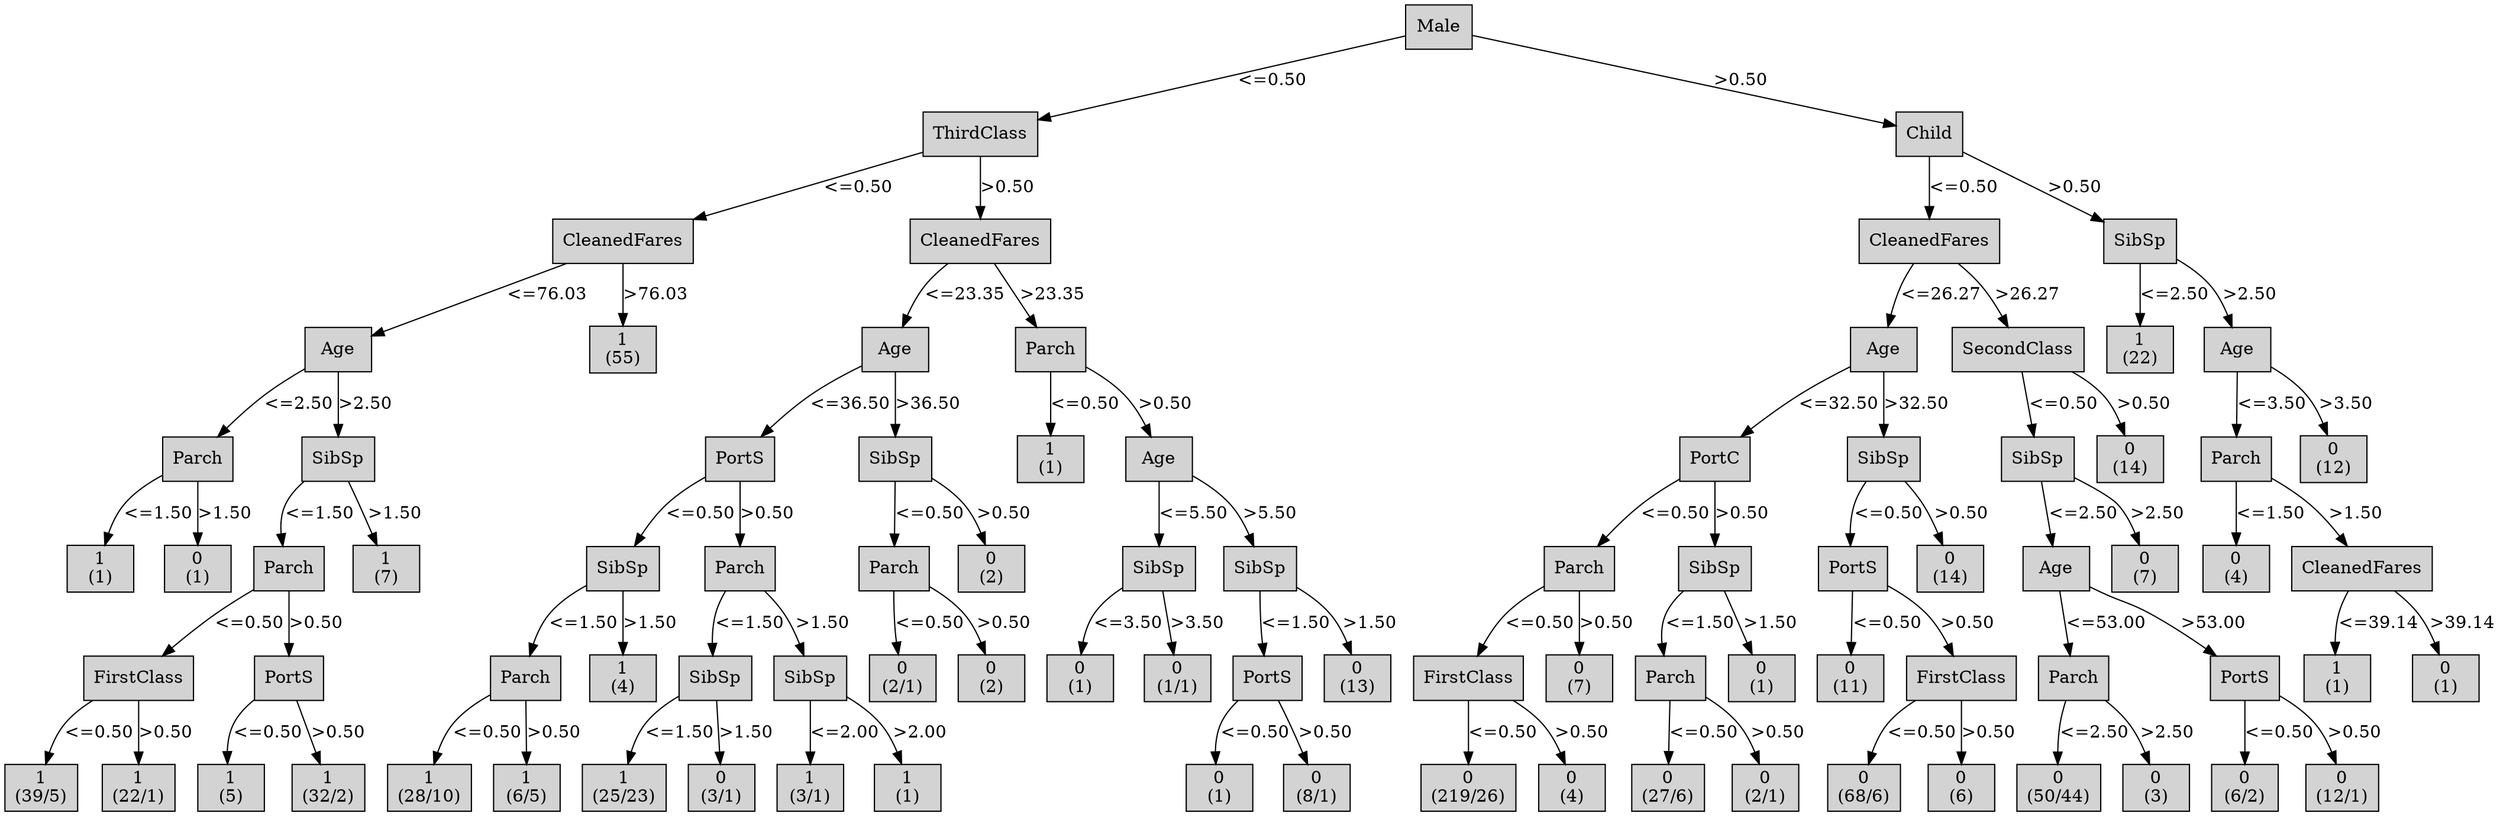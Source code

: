 digraph ID3_Tree {
"0" [shape=box, style=filled, label="Male
", weight=1]
"1" [shape=box, style=filled, label="ThirdClass
", weight=2]
0 -> 1 [ label = "<=0.50"];
"2" [shape=box, style=filled, label="CleanedFares
", weight=3]
1 -> 2 [ label = "<=0.50"];
"3" [shape=box, style=filled, label="Age
", weight=4]
2 -> 3 [ label = "<=76.03"];
"4" [shape=box, style=filled, label="Parch
", weight=5]
3 -> 4 [ label = "<=2.50"];
"5" [shape=box, style=filled, label="1
(1)
", weight=6]
4 -> 5 [ label = "<=1.50"];
"6" [shape=box, style=filled, label="0
(1)
", weight=6]
4 -> 6 [ label = ">1.50"];
"7" [shape=box, style=filled, label="SibSp
", weight=5]
3 -> 7 [ label = ">2.50"];
"8" [shape=box, style=filled, label="Parch
", weight=6]
7 -> 8 [ label = "<=1.50"];
"9" [shape=box, style=filled, label="FirstClass
", weight=7]
8 -> 9 [ label = "<=0.50"];
"10" [shape=box, style=filled, label="1
(39/5)
", weight=8]
9 -> 10 [ label = "<=0.50"];
"11" [shape=box, style=filled, label="1
(22/1)
", weight=8]
9 -> 11 [ label = ">0.50"];
"12" [shape=box, style=filled, label="PortS
", weight=7]
8 -> 12 [ label = ">0.50"];
"13" [shape=box, style=filled, label="1
(5)
", weight=8]
12 -> 13 [ label = "<=0.50"];
"14" [shape=box, style=filled, label="1
(32/2)
", weight=8]
12 -> 14 [ label = ">0.50"];
"15" [shape=box, style=filled, label="1
(7)
", weight=6]
7 -> 15 [ label = ">1.50"];
"16" [shape=box, style=filled, label="1
(55)
", weight=4]
2 -> 16 [ label = ">76.03"];
"17" [shape=box, style=filled, label="CleanedFares
", weight=3]
1 -> 17 [ label = ">0.50"];
"18" [shape=box, style=filled, label="Age
", weight=4]
17 -> 18 [ label = "<=23.35"];
"19" [shape=box, style=filled, label="PortS
", weight=5]
18 -> 19 [ label = "<=36.50"];
"20" [shape=box, style=filled, label="SibSp
", weight=6]
19 -> 20 [ label = "<=0.50"];
"21" [shape=box, style=filled, label="Parch
", weight=7]
20 -> 21 [ label = "<=1.50"];
"22" [shape=box, style=filled, label="1
(28/10)
", weight=8]
21 -> 22 [ label = "<=0.50"];
"23" [shape=box, style=filled, label="1
(6/5)
", weight=8]
21 -> 23 [ label = ">0.50"];
"24" [shape=box, style=filled, label="1
(4)
", weight=7]
20 -> 24 [ label = ">1.50"];
"25" [shape=box, style=filled, label="Parch
", weight=6]
19 -> 25 [ label = ">0.50"];
"26" [shape=box, style=filled, label="SibSp
", weight=7]
25 -> 26 [ label = "<=1.50"];
"27" [shape=box, style=filled, label="1
(25/23)
", weight=8]
26 -> 27 [ label = "<=1.50"];
"28" [shape=box, style=filled, label="0
(3/1)
", weight=8]
26 -> 28 [ label = ">1.50"];
"29" [shape=box, style=filled, label="SibSp
", weight=7]
25 -> 29 [ label = ">1.50"];
"30" [shape=box, style=filled, label="1
(3/1)
", weight=8]
29 -> 30 [ label = "<=2.00"];
"31" [shape=box, style=filled, label="1
(1)
", weight=8]
29 -> 31 [ label = ">2.00"];
"32" [shape=box, style=filled, label="SibSp
", weight=5]
18 -> 32 [ label = ">36.50"];
"33" [shape=box, style=filled, label="Parch
", weight=6]
32 -> 33 [ label = "<=0.50"];
"34" [shape=box, style=filled, label="0
(2/1)
", weight=7]
33 -> 34 [ label = "<=0.50"];
"35" [shape=box, style=filled, label="0
(2)
", weight=7]
33 -> 35 [ label = ">0.50"];
"36" [shape=box, style=filled, label="0
(2)
", weight=6]
32 -> 36 [ label = ">0.50"];
"37" [shape=box, style=filled, label="Parch
", weight=4]
17 -> 37 [ label = ">23.35"];
"38" [shape=box, style=filled, label="1
(1)
", weight=5]
37 -> 38 [ label = "<=0.50"];
"39" [shape=box, style=filled, label="Age
", weight=5]
37 -> 39 [ label = ">0.50"];
"40" [shape=box, style=filled, label="SibSp
", weight=6]
39 -> 40 [ label = "<=5.50"];
"41" [shape=box, style=filled, label="0
(1)
", weight=7]
40 -> 41 [ label = "<=3.50"];
"42" [shape=box, style=filled, label="0
(1/1)
", weight=7]
40 -> 42 [ label = ">3.50"];
"43" [shape=box, style=filled, label="SibSp
", weight=6]
39 -> 43 [ label = ">5.50"];
"44" [shape=box, style=filled, label="PortS
", weight=7]
43 -> 44 [ label = "<=1.50"];
"45" [shape=box, style=filled, label="0
(1)
", weight=8]
44 -> 45 [ label = "<=0.50"];
"46" [shape=box, style=filled, label="0
(8/1)
", weight=8]
44 -> 46 [ label = ">0.50"];
"47" [shape=box, style=filled, label="0
(13)
", weight=7]
43 -> 47 [ label = ">1.50"];
"48" [shape=box, style=filled, label="Child
", weight=2]
0 -> 48 [ label = ">0.50"];
"49" [shape=box, style=filled, label="CleanedFares
", weight=3]
48 -> 49 [ label = "<=0.50"];
"50" [shape=box, style=filled, label="Age
", weight=4]
49 -> 50 [ label = "<=26.27"];
"51" [shape=box, style=filled, label="PortC
", weight=5]
50 -> 51 [ label = "<=32.50"];
"52" [shape=box, style=filled, label="Parch
", weight=6]
51 -> 52 [ label = "<=0.50"];
"53" [shape=box, style=filled, label="FirstClass
", weight=7]
52 -> 53 [ label = "<=0.50"];
"54" [shape=box, style=filled, label="0
(219/26)
", weight=8]
53 -> 54 [ label = "<=0.50"];
"55" [shape=box, style=filled, label="0
(4)
", weight=8]
53 -> 55 [ label = ">0.50"];
"56" [shape=box, style=filled, label="0
(7)
", weight=7]
52 -> 56 [ label = ">0.50"];
"57" [shape=box, style=filled, label="SibSp
", weight=6]
51 -> 57 [ label = ">0.50"];
"58" [shape=box, style=filled, label="Parch
", weight=7]
57 -> 58 [ label = "<=1.50"];
"59" [shape=box, style=filled, label="0
(27/6)
", weight=8]
58 -> 59 [ label = "<=0.50"];
"60" [shape=box, style=filled, label="0
(2/1)
", weight=8]
58 -> 60 [ label = ">0.50"];
"61" [shape=box, style=filled, label="0
(1)
", weight=7]
57 -> 61 [ label = ">1.50"];
"62" [shape=box, style=filled, label="SibSp
", weight=5]
50 -> 62 [ label = ">32.50"];
"63" [shape=box, style=filled, label="PortS
", weight=6]
62 -> 63 [ label = "<=0.50"];
"64" [shape=box, style=filled, label="0
(11)
", weight=7]
63 -> 64 [ label = "<=0.50"];
"65" [shape=box, style=filled, label="FirstClass
", weight=7]
63 -> 65 [ label = ">0.50"];
"66" [shape=box, style=filled, label="0
(68/6)
", weight=8]
65 -> 66 [ label = "<=0.50"];
"67" [shape=box, style=filled, label="0
(6)
", weight=8]
65 -> 67 [ label = ">0.50"];
"68" [shape=box, style=filled, label="0
(14)
", weight=6]
62 -> 68 [ label = ">0.50"];
"69" [shape=box, style=filled, label="SecondClass
", weight=4]
49 -> 69 [ label = ">26.27"];
"70" [shape=box, style=filled, label="SibSp
", weight=5]
69 -> 70 [ label = "<=0.50"];
"71" [shape=box, style=filled, label="Age
", weight=6]
70 -> 71 [ label = "<=2.50"];
"72" [shape=box, style=filled, label="Parch
", weight=7]
71 -> 72 [ label = "<=53.00"];
"73" [shape=box, style=filled, label="0
(50/44)
", weight=8]
72 -> 73 [ label = "<=2.50"];
"74" [shape=box, style=filled, label="0
(3)
", weight=8]
72 -> 74 [ label = ">2.50"];
"75" [shape=box, style=filled, label="PortS
", weight=7]
71 -> 75 [ label = ">53.00"];
"76" [shape=box, style=filled, label="0
(6/2)
", weight=8]
75 -> 76 [ label = "<=0.50"];
"77" [shape=box, style=filled, label="0
(12/1)
", weight=8]
75 -> 77 [ label = ">0.50"];
"78" [shape=box, style=filled, label="0
(7)
", weight=6]
70 -> 78 [ label = ">2.50"];
"79" [shape=box, style=filled, label="0
(14)
", weight=5]
69 -> 79 [ label = ">0.50"];
"80" [shape=box, style=filled, label="SibSp
", weight=3]
48 -> 80 [ label = ">0.50"];
"81" [shape=box, style=filled, label="1
(22)
", weight=4]
80 -> 81 [ label = "<=2.50"];
"82" [shape=box, style=filled, label="Age
", weight=4]
80 -> 82 [ label = ">2.50"];
"83" [shape=box, style=filled, label="Parch
", weight=5]
82 -> 83 [ label = "<=3.50"];
"84" [shape=box, style=filled, label="0
(4)
", weight=6]
83 -> 84 [ label = "<=1.50"];
"85" [shape=box, style=filled, label="CleanedFares
", weight=6]
83 -> 85 [ label = ">1.50"];
"86" [shape=box, style=filled, label="1
(1)
", weight=7]
85 -> 86 [ label = "<=39.14"];
"87" [shape=box, style=filled, label="0
(1)
", weight=7]
85 -> 87 [ label = ">39.14"];
"88" [shape=box, style=filled, label="0
(12)
", weight=5]
82 -> 88 [ label = ">3.50"];
{rank=same; 0;};
{rank=same; 1;48;};
{rank=same; 2;17;49;80;};
{rank=same; 3;16;18;37;50;69;81;82;};
{rank=same; 4;7;19;32;38;39;51;62;70;79;83;88;};
{rank=same; 5;6;8;15;20;25;33;36;40;43;52;57;63;68;71;78;84;85;};
{rank=same; 9;12;21;24;26;29;34;35;41;42;44;47;53;56;58;61;64;65;72;75;86;87;};
{rank=same; 10;11;13;14;22;23;27;28;30;31;45;46;54;55;59;60;66;67;73;74;76;77;};
}